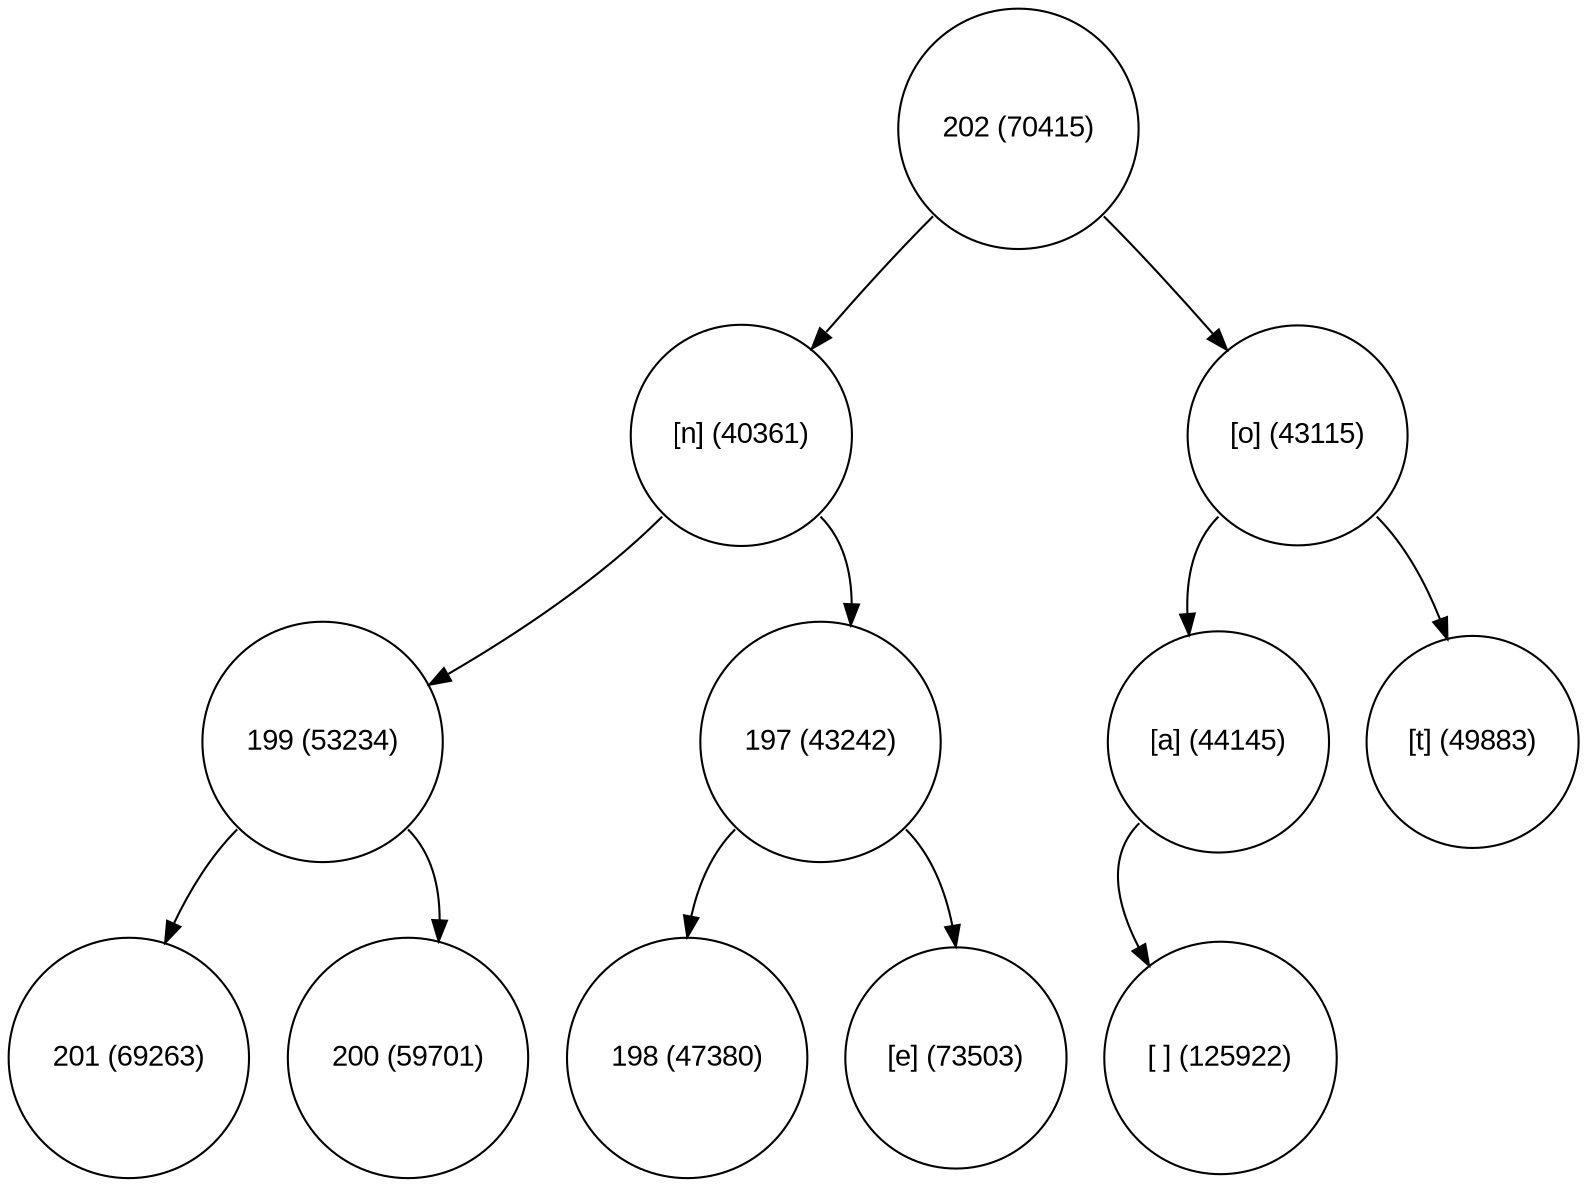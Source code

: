 digraph move_down {
	node [fontname="Arial", shape="circle", width=0.5]; 

	0 [label = "202 (70415)"];
	0:sw -> 1;
	1 [label = "[n] (40361)"];
	1:sw -> 3;
	3 [label = "199 (53234)"];
	3:sw -> 7;
	7 [label = "201 (69263)"];
	3:se -> 8;
	8 [label = "200 (59701)"];
	1:se -> 4;
	4 [label = "197 (43242)"];
	4:sw -> 9;
	9 [label = "198 (47380)"];
	4:se -> 10;
	10 [label = "[e] (73503)"];
	0:se -> 2;
	2 [label = "[o] (43115)"];
	2:sw -> 5;
	5 [label = "[a] (44145)"];
	5:sw -> 11;
	11 [label = "[ ] (125922)"];
	2:se -> 6;
	6 [label = "[t] (49883)"];
}
